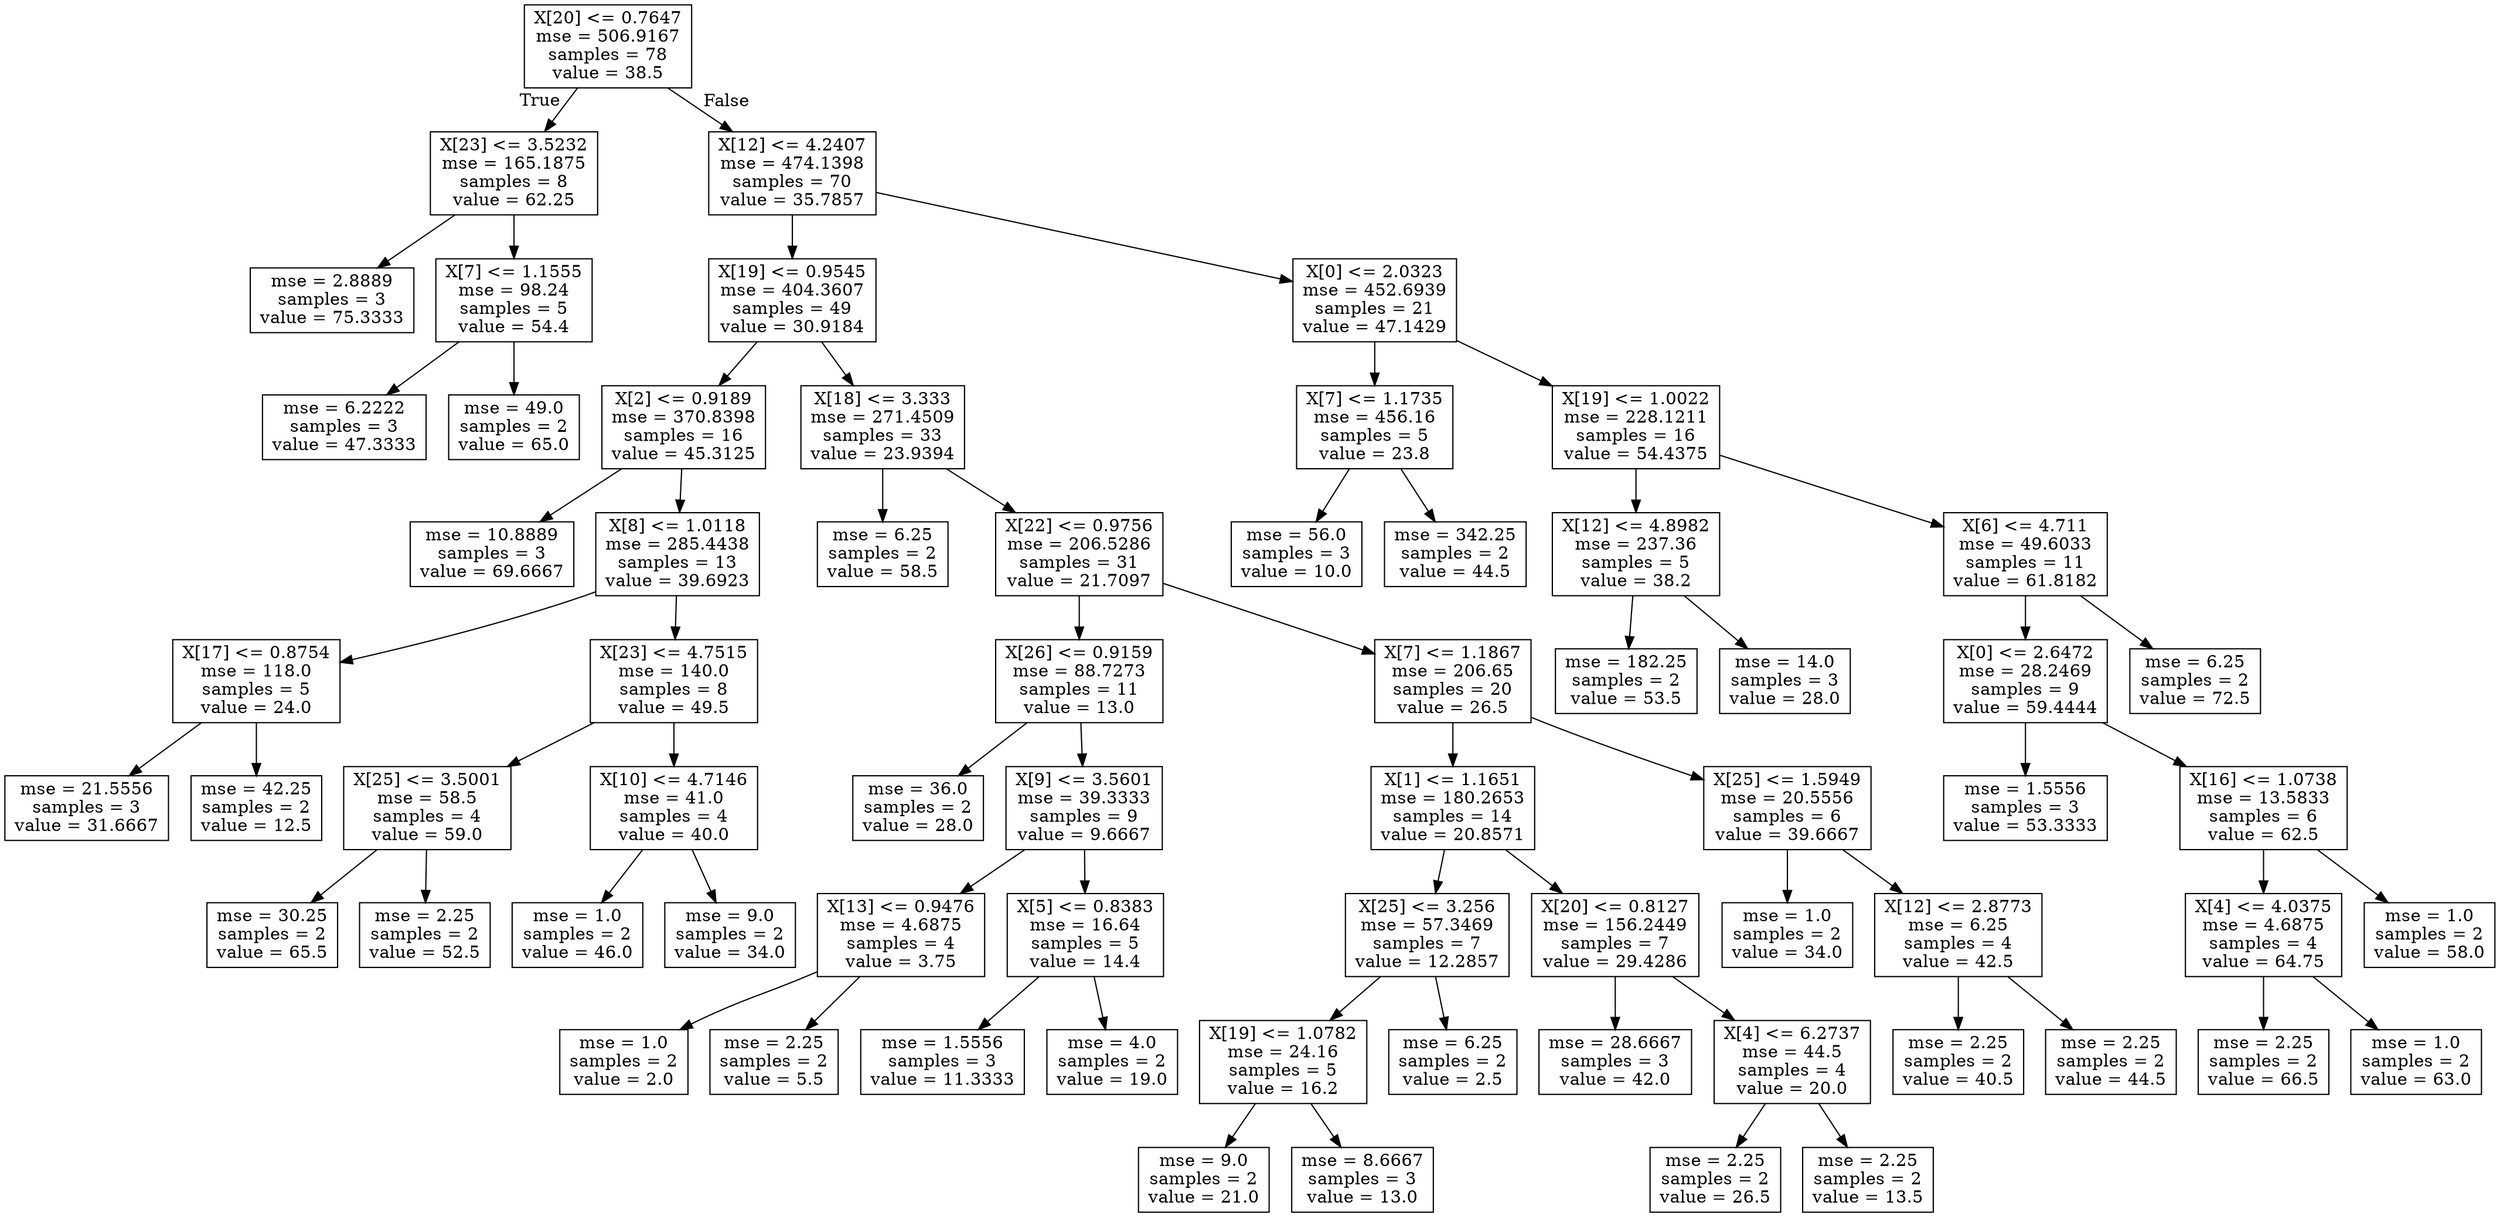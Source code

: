 digraph Tree {
node [shape=box] ;
0 [label="X[20] <= 0.7647\nmse = 506.9167\nsamples = 78\nvalue = 38.5"] ;
1 [label="X[23] <= 3.5232\nmse = 165.1875\nsamples = 8\nvalue = 62.25"] ;
0 -> 1 [labeldistance=2.5, labelangle=45, headlabel="True"] ;
2 [label="mse = 2.8889\nsamples = 3\nvalue = 75.3333"] ;
1 -> 2 ;
3 [label="X[7] <= 1.1555\nmse = 98.24\nsamples = 5\nvalue = 54.4"] ;
1 -> 3 ;
4 [label="mse = 6.2222\nsamples = 3\nvalue = 47.3333"] ;
3 -> 4 ;
5 [label="mse = 49.0\nsamples = 2\nvalue = 65.0"] ;
3 -> 5 ;
6 [label="X[12] <= 4.2407\nmse = 474.1398\nsamples = 70\nvalue = 35.7857"] ;
0 -> 6 [labeldistance=2.5, labelangle=-45, headlabel="False"] ;
7 [label="X[19] <= 0.9545\nmse = 404.3607\nsamples = 49\nvalue = 30.9184"] ;
6 -> 7 ;
8 [label="X[2] <= 0.9189\nmse = 370.8398\nsamples = 16\nvalue = 45.3125"] ;
7 -> 8 ;
9 [label="mse = 10.8889\nsamples = 3\nvalue = 69.6667"] ;
8 -> 9 ;
10 [label="X[8] <= 1.0118\nmse = 285.4438\nsamples = 13\nvalue = 39.6923"] ;
8 -> 10 ;
11 [label="X[17] <= 0.8754\nmse = 118.0\nsamples = 5\nvalue = 24.0"] ;
10 -> 11 ;
12 [label="mse = 21.5556\nsamples = 3\nvalue = 31.6667"] ;
11 -> 12 ;
13 [label="mse = 42.25\nsamples = 2\nvalue = 12.5"] ;
11 -> 13 ;
14 [label="X[23] <= 4.7515\nmse = 140.0\nsamples = 8\nvalue = 49.5"] ;
10 -> 14 ;
15 [label="X[25] <= 3.5001\nmse = 58.5\nsamples = 4\nvalue = 59.0"] ;
14 -> 15 ;
16 [label="mse = 30.25\nsamples = 2\nvalue = 65.5"] ;
15 -> 16 ;
17 [label="mse = 2.25\nsamples = 2\nvalue = 52.5"] ;
15 -> 17 ;
18 [label="X[10] <= 4.7146\nmse = 41.0\nsamples = 4\nvalue = 40.0"] ;
14 -> 18 ;
19 [label="mse = 1.0\nsamples = 2\nvalue = 46.0"] ;
18 -> 19 ;
20 [label="mse = 9.0\nsamples = 2\nvalue = 34.0"] ;
18 -> 20 ;
21 [label="X[18] <= 3.333\nmse = 271.4509\nsamples = 33\nvalue = 23.9394"] ;
7 -> 21 ;
22 [label="mse = 6.25\nsamples = 2\nvalue = 58.5"] ;
21 -> 22 ;
23 [label="X[22] <= 0.9756\nmse = 206.5286\nsamples = 31\nvalue = 21.7097"] ;
21 -> 23 ;
24 [label="X[26] <= 0.9159\nmse = 88.7273\nsamples = 11\nvalue = 13.0"] ;
23 -> 24 ;
25 [label="mse = 36.0\nsamples = 2\nvalue = 28.0"] ;
24 -> 25 ;
26 [label="X[9] <= 3.5601\nmse = 39.3333\nsamples = 9\nvalue = 9.6667"] ;
24 -> 26 ;
27 [label="X[13] <= 0.9476\nmse = 4.6875\nsamples = 4\nvalue = 3.75"] ;
26 -> 27 ;
28 [label="mse = 1.0\nsamples = 2\nvalue = 2.0"] ;
27 -> 28 ;
29 [label="mse = 2.25\nsamples = 2\nvalue = 5.5"] ;
27 -> 29 ;
30 [label="X[5] <= 0.8383\nmse = 16.64\nsamples = 5\nvalue = 14.4"] ;
26 -> 30 ;
31 [label="mse = 1.5556\nsamples = 3\nvalue = 11.3333"] ;
30 -> 31 ;
32 [label="mse = 4.0\nsamples = 2\nvalue = 19.0"] ;
30 -> 32 ;
33 [label="X[7] <= 1.1867\nmse = 206.65\nsamples = 20\nvalue = 26.5"] ;
23 -> 33 ;
34 [label="X[1] <= 1.1651\nmse = 180.2653\nsamples = 14\nvalue = 20.8571"] ;
33 -> 34 ;
35 [label="X[25] <= 3.256\nmse = 57.3469\nsamples = 7\nvalue = 12.2857"] ;
34 -> 35 ;
36 [label="X[19] <= 1.0782\nmse = 24.16\nsamples = 5\nvalue = 16.2"] ;
35 -> 36 ;
37 [label="mse = 9.0\nsamples = 2\nvalue = 21.0"] ;
36 -> 37 ;
38 [label="mse = 8.6667\nsamples = 3\nvalue = 13.0"] ;
36 -> 38 ;
39 [label="mse = 6.25\nsamples = 2\nvalue = 2.5"] ;
35 -> 39 ;
40 [label="X[20] <= 0.8127\nmse = 156.2449\nsamples = 7\nvalue = 29.4286"] ;
34 -> 40 ;
41 [label="mse = 28.6667\nsamples = 3\nvalue = 42.0"] ;
40 -> 41 ;
42 [label="X[4] <= 6.2737\nmse = 44.5\nsamples = 4\nvalue = 20.0"] ;
40 -> 42 ;
43 [label="mse = 2.25\nsamples = 2\nvalue = 26.5"] ;
42 -> 43 ;
44 [label="mse = 2.25\nsamples = 2\nvalue = 13.5"] ;
42 -> 44 ;
45 [label="X[25] <= 1.5949\nmse = 20.5556\nsamples = 6\nvalue = 39.6667"] ;
33 -> 45 ;
46 [label="mse = 1.0\nsamples = 2\nvalue = 34.0"] ;
45 -> 46 ;
47 [label="X[12] <= 2.8773\nmse = 6.25\nsamples = 4\nvalue = 42.5"] ;
45 -> 47 ;
48 [label="mse = 2.25\nsamples = 2\nvalue = 40.5"] ;
47 -> 48 ;
49 [label="mse = 2.25\nsamples = 2\nvalue = 44.5"] ;
47 -> 49 ;
50 [label="X[0] <= 2.0323\nmse = 452.6939\nsamples = 21\nvalue = 47.1429"] ;
6 -> 50 ;
51 [label="X[7] <= 1.1735\nmse = 456.16\nsamples = 5\nvalue = 23.8"] ;
50 -> 51 ;
52 [label="mse = 56.0\nsamples = 3\nvalue = 10.0"] ;
51 -> 52 ;
53 [label="mse = 342.25\nsamples = 2\nvalue = 44.5"] ;
51 -> 53 ;
54 [label="X[19] <= 1.0022\nmse = 228.1211\nsamples = 16\nvalue = 54.4375"] ;
50 -> 54 ;
55 [label="X[12] <= 4.8982\nmse = 237.36\nsamples = 5\nvalue = 38.2"] ;
54 -> 55 ;
56 [label="mse = 182.25\nsamples = 2\nvalue = 53.5"] ;
55 -> 56 ;
57 [label="mse = 14.0\nsamples = 3\nvalue = 28.0"] ;
55 -> 57 ;
58 [label="X[6] <= 4.711\nmse = 49.6033\nsamples = 11\nvalue = 61.8182"] ;
54 -> 58 ;
59 [label="X[0] <= 2.6472\nmse = 28.2469\nsamples = 9\nvalue = 59.4444"] ;
58 -> 59 ;
60 [label="mse = 1.5556\nsamples = 3\nvalue = 53.3333"] ;
59 -> 60 ;
61 [label="X[16] <= 1.0738\nmse = 13.5833\nsamples = 6\nvalue = 62.5"] ;
59 -> 61 ;
62 [label="X[4] <= 4.0375\nmse = 4.6875\nsamples = 4\nvalue = 64.75"] ;
61 -> 62 ;
63 [label="mse = 2.25\nsamples = 2\nvalue = 66.5"] ;
62 -> 63 ;
64 [label="mse = 1.0\nsamples = 2\nvalue = 63.0"] ;
62 -> 64 ;
65 [label="mse = 1.0\nsamples = 2\nvalue = 58.0"] ;
61 -> 65 ;
66 [label="mse = 6.25\nsamples = 2\nvalue = 72.5"] ;
58 -> 66 ;
}